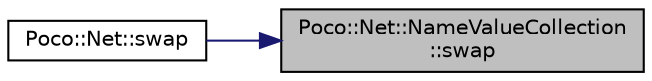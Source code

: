 digraph "Poco::Net::NameValueCollection::swap"
{
 // LATEX_PDF_SIZE
  edge [fontname="Helvetica",fontsize="10",labelfontname="Helvetica",labelfontsize="10"];
  node [fontname="Helvetica",fontsize="10",shape=record];
  rankdir="RL";
  Node1 [label="Poco::Net::NameValueCollection\l::swap",height=0.2,width=0.4,color="black", fillcolor="grey75", style="filled", fontcolor="black",tooltip="Assigns the name-value pairs of another NameValueCollection to this one."];
  Node1 -> Node2 [dir="back",color="midnightblue",fontsize="10",style="solid",fontname="Helvetica"];
  Node2 [label="Poco::Net::swap",height=0.2,width=0.4,color="black", fillcolor="white", style="filled",URL="$namespacePoco_1_1Net.html#a5dd6f2b29bf1728be1f7499e4de2394d",tooltip=" "];
}
